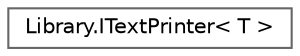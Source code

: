 digraph "Graphical Class Hierarchy"
{
 // INTERACTIVE_SVG=YES
 // LATEX_PDF_SIZE
  bgcolor="transparent";
  edge [fontname=Helvetica,fontsize=10,labelfontname=Helvetica,labelfontsize=10];
  node [fontname=Helvetica,fontsize=10,shape=box,height=0.2,width=0.4];
  rankdir="LR";
  Node0 [label="Library.ITextPrinter\< T \>",height=0.2,width=0.4,color="grey40", fillcolor="white", style="filled",URL="$interfaceLibrary_1_1ITextPrinter.html",tooltip="Interfaz para mostrar datos en el bot de Telegram."];
}
